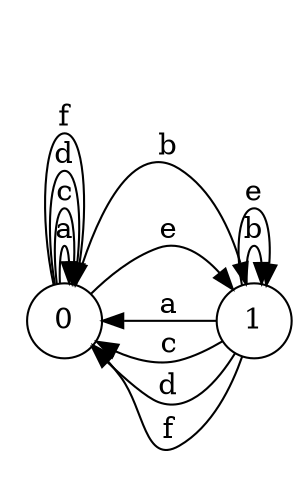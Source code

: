 digraph n2_3 {
__start0 [label="" shape="none"];

rankdir=LR;
size="8,5";

s0 [style="filled", color="black", fillcolor="white" shape="circle", label="0"];
s1 [style="filled", color="black", fillcolor="white" shape="circle", label="1"];
s0 -> s0 [label="a"];
s0 -> s1 [label="b"];
s0 -> s0 [label="c"];
s0 -> s0 [label="d"];
s0 -> s1 [label="e"];
s0 -> s0 [label="f"];
s1 -> s0 [label="a"];
s1 -> s1 [label="b"];
s1 -> s0 [label="c"];
s1 -> s0 [label="d"];
s1 -> s1 [label="e"];
s1 -> s0 [label="f"];

}